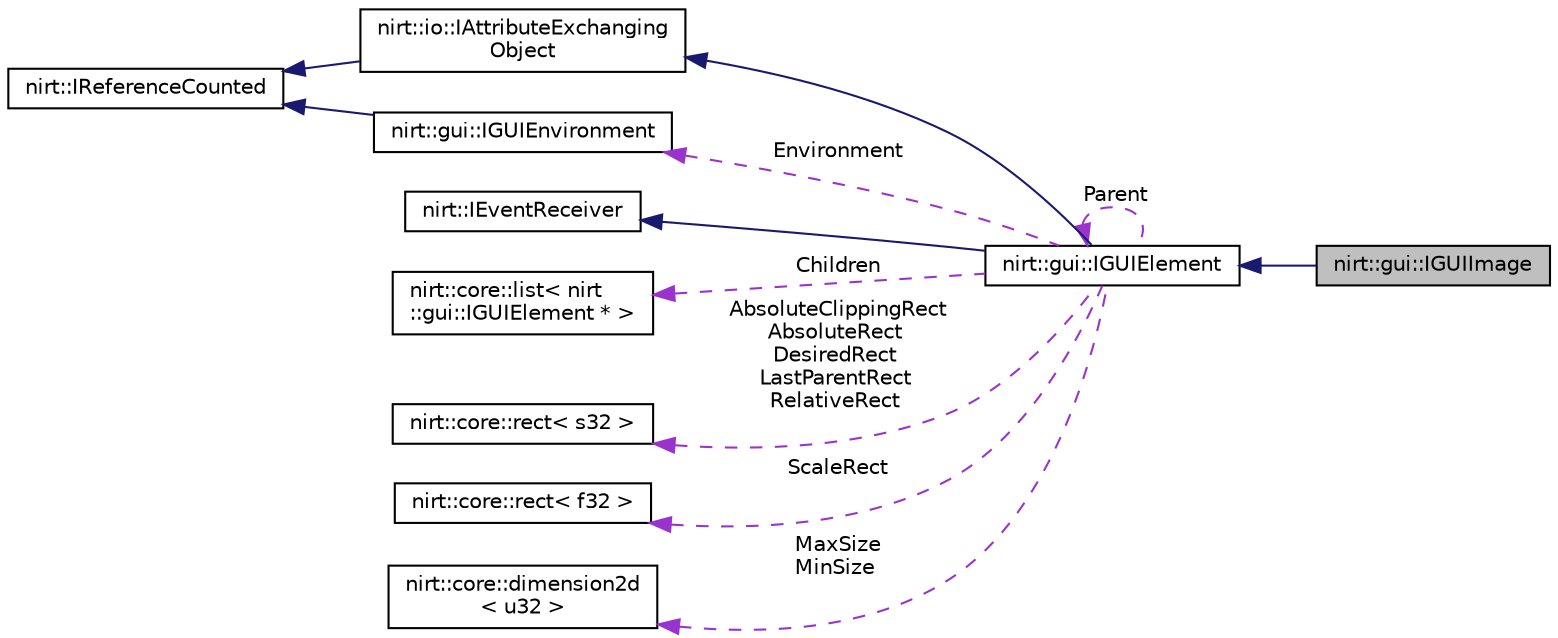 digraph "nirt::gui::IGUIImage"
{
 // LATEX_PDF_SIZE
  edge [fontname="Helvetica",fontsize="10",labelfontname="Helvetica",labelfontsize="10"];
  node [fontname="Helvetica",fontsize="10",shape=record];
  rankdir="LR";
  Node1 [label="nirt::gui::IGUIImage",height=0.2,width=0.4,color="black", fillcolor="grey75", style="filled", fontcolor="black",tooltip="GUI element displaying an image."];
  Node2 -> Node1 [dir="back",color="midnightblue",fontsize="10",style="solid",fontname="Helvetica"];
  Node2 [label="nirt::gui::IGUIElement",height=0.2,width=0.4,color="black", fillcolor="white", style="filled",URL="$classnirt_1_1gui_1_1IGUIElement.html",tooltip="Base class of all GUI elements."];
  Node3 -> Node2 [dir="back",color="midnightblue",fontsize="10",style="solid",fontname="Helvetica"];
  Node3 [label="nirt::io::IAttributeExchanging\lObject",height=0.2,width=0.4,color="black", fillcolor="white", style="filled",URL="$classnirt_1_1io_1_1IAttributeExchangingObject.html",tooltip="An object which is able to serialize and deserialize its attributes into an attributes object."];
  Node4 -> Node3 [dir="back",color="midnightblue",fontsize="10",style="solid",fontname="Helvetica"];
  Node4 [label="nirt::IReferenceCounted",height=0.2,width=0.4,color="black", fillcolor="white", style="filled",URL="$classnirt_1_1IReferenceCounted.html",tooltip="Base class of most objects of the Nirtcpp Engine."];
  Node5 -> Node2 [dir="back",color="midnightblue",fontsize="10",style="solid",fontname="Helvetica"];
  Node5 [label="nirt::IEventReceiver",height=0.2,width=0.4,color="black", fillcolor="white", style="filled",URL="$classnirt_1_1IEventReceiver.html",tooltip="Interface of an object which can receive events."];
  Node6 -> Node2 [dir="back",color="darkorchid3",fontsize="10",style="dashed",label=" Children" ,fontname="Helvetica"];
  Node6 [label="nirt::core::list\< nirt\l::gui::IGUIElement * \>",height=0.2,width=0.4,color="black", fillcolor="white", style="filled",URL="$classnirt_1_1core_1_1list.html",tooltip=" "];
  Node2 -> Node2 [dir="back",color="darkorchid3",fontsize="10",style="dashed",label=" Parent" ,fontname="Helvetica"];
  Node7 -> Node2 [dir="back",color="darkorchid3",fontsize="10",style="dashed",label=" AbsoluteClippingRect\nAbsoluteRect\nDesiredRect\nLastParentRect\nRelativeRect" ,fontname="Helvetica"];
  Node7 [label="nirt::core::rect\< s32 \>",height=0.2,width=0.4,color="black", fillcolor="white", style="filled",URL="$classnirt_1_1core_1_1rect.html",tooltip=" "];
  Node8 -> Node2 [dir="back",color="darkorchid3",fontsize="10",style="dashed",label=" ScaleRect" ,fontname="Helvetica"];
  Node8 [label="nirt::core::rect\< f32 \>",height=0.2,width=0.4,color="black", fillcolor="white", style="filled",URL="$classnirt_1_1core_1_1rect.html",tooltip=" "];
  Node9 -> Node2 [dir="back",color="darkorchid3",fontsize="10",style="dashed",label=" MaxSize\nMinSize" ,fontname="Helvetica"];
  Node9 [label="nirt::core::dimension2d\l\< u32 \>",height=0.2,width=0.4,color="black", fillcolor="white", style="filled",URL="$classnirt_1_1core_1_1dimension2d.html",tooltip=" "];
  Node10 -> Node2 [dir="back",color="darkorchid3",fontsize="10",style="dashed",label=" Environment" ,fontname="Helvetica"];
  Node10 [label="nirt::gui::IGUIEnvironment",height=0.2,width=0.4,color="black", fillcolor="white", style="filled",URL="$classnirt_1_1gui_1_1IGUIEnvironment.html",tooltip="GUI Environment. Used as factory and manager of all other GUI elements."];
  Node4 -> Node10 [dir="back",color="midnightblue",fontsize="10",style="solid",fontname="Helvetica"];
}
